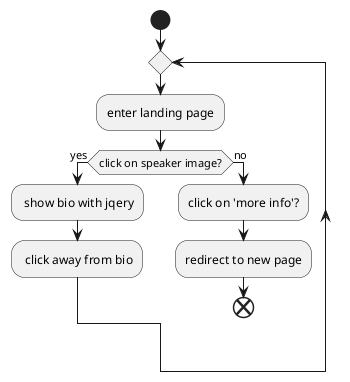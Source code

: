 @startuml user_path
    start   
    repeat 
        :enter landing page;
    if (click on speaker image?) then (yes)
        : show bio with jqery;
       : click away from bio;
    else (no)
    :click on 'more info'?;
    :redirect to new page;
    end
@enduml